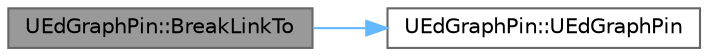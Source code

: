 digraph "UEdGraphPin::BreakLinkTo"
{
 // INTERACTIVE_SVG=YES
 // LATEX_PDF_SIZE
  bgcolor="transparent";
  edge [fontname=Helvetica,fontsize=10,labelfontname=Helvetica,labelfontsize=10];
  node [fontname=Helvetica,fontsize=10,shape=box,height=0.2,width=0.4];
  rankdir="LR";
  Node1 [id="Node000001",label="UEdGraphPin::BreakLinkTo",height=0.2,width=0.4,color="gray40", fillcolor="grey60", style="filled", fontcolor="black",tooltip="Break a link to the specified pin (if present)"];
  Node1 -> Node2 [id="edge1_Node000001_Node000002",color="steelblue1",style="solid",tooltip=" "];
  Node2 [id="Node000002",label="UEdGraphPin::UEdGraphPin",height=0.2,width=0.4,color="grey40", fillcolor="white", style="filled",URL="$de/d87/classUEdGraphPin.html#a3106b8d656253e54602191de7658da3c",tooltip="Private Constructor."];
}
